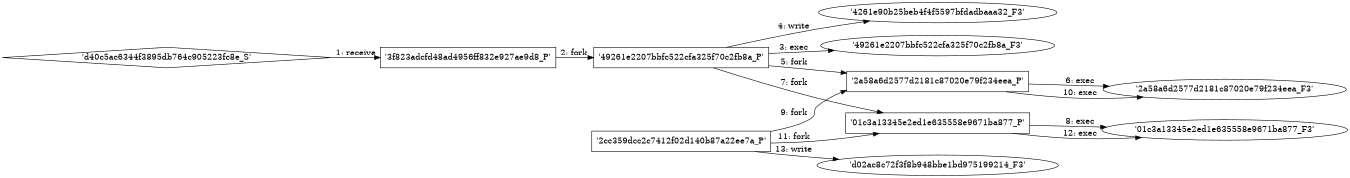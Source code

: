 digraph "D:\Learning\Paper\apt\基于CTI的攻击预警\Dataset\攻击图\ASGfromALLCTI\Malware on Android Big deal!.dot" {
rankdir="LR"
size="9"
fixedsize="false"
splines="true"
nodesep=0.3
ranksep=0
fontsize=10
overlap="scalexy"
engine= "neato"
	"'3f823adcfd48ad4956ff832e927ae9d8_P'" [node_type=Process shape=box]
	"'d40c5ac6344f3895db764c905223fc8e_S'" [node_type=Socket shape=diamond]
	"'d40c5ac6344f3895db764c905223fc8e_S'" -> "'3f823adcfd48ad4956ff832e927ae9d8_P'" [label="1: receive"]
	"'3f823adcfd48ad4956ff832e927ae9d8_P'" [node_type=Process shape=box]
	"'49261e2207bbfc522cfa325f70c2fb8a_P'" [node_type=Process shape=box]
	"'3f823adcfd48ad4956ff832e927ae9d8_P'" -> "'49261e2207bbfc522cfa325f70c2fb8a_P'" [label="2: fork"]
	"'49261e2207bbfc522cfa325f70c2fb8a_P'" [node_type=Process shape=box]
	"'49261e2207bbfc522cfa325f70c2fb8a_F3'" [node_type=File shape=ellipse]
	"'49261e2207bbfc522cfa325f70c2fb8a_P'" -> "'49261e2207bbfc522cfa325f70c2fb8a_F3'" [label="3: exec"]
	"'4261e90b25beb4f4f5597bfdadbaaa32_F3'" [node_type=file shape=ellipse]
	"'49261e2207bbfc522cfa325f70c2fb8a_P'" [node_type=Process shape=box]
	"'49261e2207bbfc522cfa325f70c2fb8a_P'" -> "'4261e90b25beb4f4f5597bfdadbaaa32_F3'" [label="4: write"]
	"'49261e2207bbfc522cfa325f70c2fb8a_P'" [node_type=Process shape=box]
	"'2a58a6d2577d2181c87020e79f234eea_P'" [node_type=Process shape=box]
	"'49261e2207bbfc522cfa325f70c2fb8a_P'" -> "'2a58a6d2577d2181c87020e79f234eea_P'" [label="5: fork"]
	"'2a58a6d2577d2181c87020e79f234eea_P'" [node_type=Process shape=box]
	"'2a58a6d2577d2181c87020e79f234eea_F3'" [node_type=File shape=ellipse]
	"'2a58a6d2577d2181c87020e79f234eea_P'" -> "'2a58a6d2577d2181c87020e79f234eea_F3'" [label="6: exec"]
	"'49261e2207bbfc522cfa325f70c2fb8a_P'" [node_type=Process shape=box]
	"'01c3a13345e2ed1e635558e9671ba877_P'" [node_type=Process shape=box]
	"'49261e2207bbfc522cfa325f70c2fb8a_P'" -> "'01c3a13345e2ed1e635558e9671ba877_P'" [label="7: fork"]
	"'01c3a13345e2ed1e635558e9671ba877_P'" [node_type=Process shape=box]
	"'01c3a13345e2ed1e635558e9671ba877_F3'" [node_type=File shape=ellipse]
	"'01c3a13345e2ed1e635558e9671ba877_P'" -> "'01c3a13345e2ed1e635558e9671ba877_F3'" [label="8: exec"]
	"'2cc359dcc2c7412f02d140b87a22ee7a_P'" [node_type=Process shape=box]
	"'2a58a6d2577d2181c87020e79f234eea_P'" [node_type=Process shape=box]
	"'2cc359dcc2c7412f02d140b87a22ee7a_P'" -> "'2a58a6d2577d2181c87020e79f234eea_P'" [label="9: fork"]
	"'2a58a6d2577d2181c87020e79f234eea_P'" [node_type=Process shape=box]
	"'2a58a6d2577d2181c87020e79f234eea_F3'" [node_type=File shape=ellipse]
	"'2a58a6d2577d2181c87020e79f234eea_P'" -> "'2a58a6d2577d2181c87020e79f234eea_F3'" [label="10: exec"]
	"'2cc359dcc2c7412f02d140b87a22ee7a_P'" [node_type=Process shape=box]
	"'01c3a13345e2ed1e635558e9671ba877_P'" [node_type=Process shape=box]
	"'2cc359dcc2c7412f02d140b87a22ee7a_P'" -> "'01c3a13345e2ed1e635558e9671ba877_P'" [label="11: fork"]
	"'01c3a13345e2ed1e635558e9671ba877_P'" [node_type=Process shape=box]
	"'01c3a13345e2ed1e635558e9671ba877_F3'" [node_type=File shape=ellipse]
	"'01c3a13345e2ed1e635558e9671ba877_P'" -> "'01c3a13345e2ed1e635558e9671ba877_F3'" [label="12: exec"]
	"'d02ac8c72f3f8b948bbe1bd975199214_F3'" [node_type=file shape=ellipse]
	"'2cc359dcc2c7412f02d140b87a22ee7a_P'" [node_type=Process shape=box]
	"'2cc359dcc2c7412f02d140b87a22ee7a_P'" -> "'d02ac8c72f3f8b948bbe1bd975199214_F3'" [label="13: write"]
}
